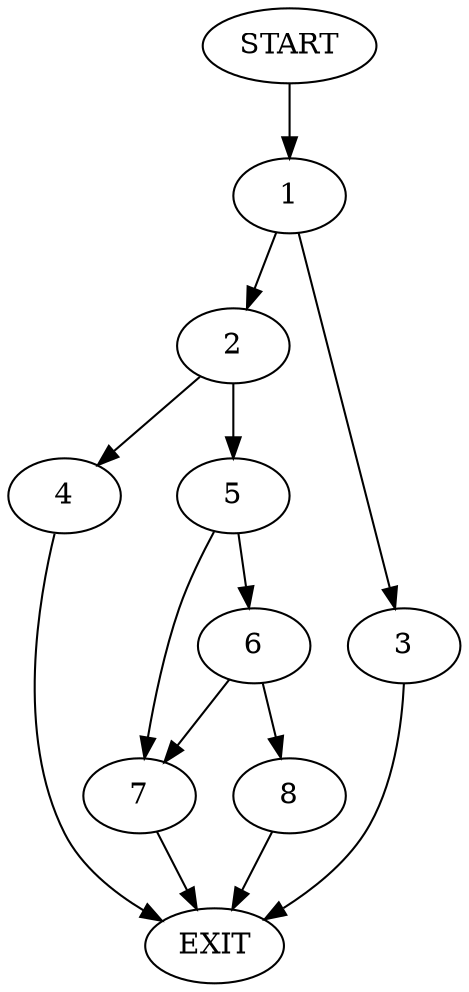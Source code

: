 digraph {
0 [label="START"]
9 [label="EXIT"]
0 -> 1
1 -> 2
1 -> 3
2 -> 4
2 -> 5
3 -> 9
5 -> 6
5 -> 7
4 -> 9
7 -> 9
6 -> 8
6 -> 7
8 -> 9
}
